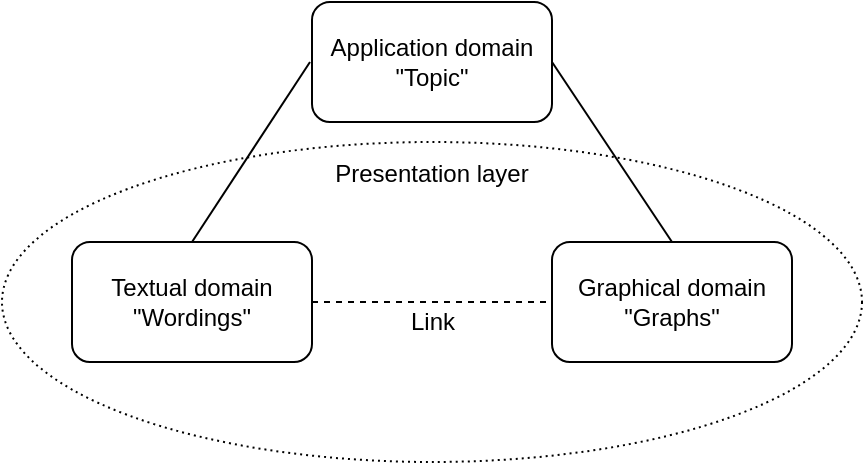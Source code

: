 <mxfile version="10.5.0" type="github"><diagram id="jIxzUl8F8BRdpJriAKRt" name="Page-1"><mxGraphModel dx="1158" dy="716" grid="1" gridSize="10" guides="1" tooltips="1" connect="1" arrows="1" fold="1" page="1" pageScale="1" pageWidth="850" pageHeight="1100" math="0" shadow="0"><root><mxCell id="0"/><mxCell id="1" parent="0"/><mxCell id="LyO5ZQ75smVYOzc_t2Nj-2" value="Presentation layer&lt;br&gt;&lt;br&gt;&lt;br&gt;&lt;br&gt;&lt;br&gt;&lt;br&gt;&lt;br&gt;&lt;br&gt;&lt;br&gt;&lt;br&gt;" style="ellipse;whiteSpace=wrap;html=1;shadow=0;dashed=1;dashPattern=1 2;" vertex="1" parent="1"><mxGeometry x="205" y="150" width="430" height="160" as="geometry"/></mxCell><mxCell id="SnRVvZCm4CruMzg05w32-2" value="Application domain&lt;br&gt;&quot;Topic&quot;&lt;br&gt;" style="rounded=1;whiteSpace=wrap;html=1;" parent="1" vertex="1"><mxGeometry x="360" y="80" width="120" height="60" as="geometry"/></mxCell><mxCell id="SnRVvZCm4CruMzg05w32-3" value="Graphical domain&lt;br&gt;&quot;Graphs&quot;&lt;br&gt;" style="rounded=1;whiteSpace=wrap;html=1;" parent="1" vertex="1"><mxGeometry x="480" y="200" width="120" height="60" as="geometry"/></mxCell><mxCell id="SnRVvZCm4CruMzg05w32-4" value="Textual domain&lt;br&gt;&quot;Wordings&quot;&lt;br&gt;" style="rounded=1;whiteSpace=wrap;html=1;" parent="1" vertex="1"><mxGeometry x="240" y="200" width="120" height="60" as="geometry"/></mxCell><mxCell id="SnRVvZCm4CruMzg05w32-9" value="" style="endArrow=none;html=1;entryX=0.5;entryY=0;entryDx=0;entryDy=0;endFill=0;" parent="1" target="SnRVvZCm4CruMzg05w32-4" edge="1"><mxGeometry width="50" height="50" relative="1" as="geometry"><mxPoint x="359" y="110" as="sourcePoint"/><mxPoint x="250" y="440" as="targetPoint"/></mxGeometry></mxCell><mxCell id="SnRVvZCm4CruMzg05w32-10" value="" style="endArrow=none;html=1;exitX=1;exitY=0.5;exitDx=0;exitDy=0;entryX=0.5;entryY=0;entryDx=0;entryDy=0;endFill=0;" parent="1" source="SnRVvZCm4CruMzg05w32-2" target="SnRVvZCm4CruMzg05w32-3" edge="1"><mxGeometry width="50" height="50" relative="1" as="geometry"><mxPoint x="200" y="490" as="sourcePoint"/><mxPoint x="250" y="440" as="targetPoint"/></mxGeometry></mxCell><mxCell id="SnRVvZCm4CruMzg05w32-22" value="" style="endArrow=none;html=1;exitX=1;exitY=0.5;exitDx=0;exitDy=0;entryX=0;entryY=0.5;entryDx=0;entryDy=0;dashed=1;endFill=0;" parent="1" source="SnRVvZCm4CruMzg05w32-4" target="SnRVvZCm4CruMzg05w32-3" edge="1"><mxGeometry width="50" height="50" relative="1" as="geometry"><mxPoint x="150" y="490" as="sourcePoint"/><mxPoint x="200" y="440" as="targetPoint"/></mxGeometry></mxCell><mxCell id="SnRVvZCm4CruMzg05w32-23" value="Link" style="text;html=1;resizable=0;points=[];align=center;verticalAlign=middle;labelBackgroundColor=#ffffff;" parent="SnRVvZCm4CruMzg05w32-22" vertex="1" connectable="0"><mxGeometry x="-0.1" y="-3" relative="1" as="geometry"><mxPoint x="6" y="7" as="offset"/></mxGeometry></mxCell></root></mxGraphModel></diagram></mxfile>